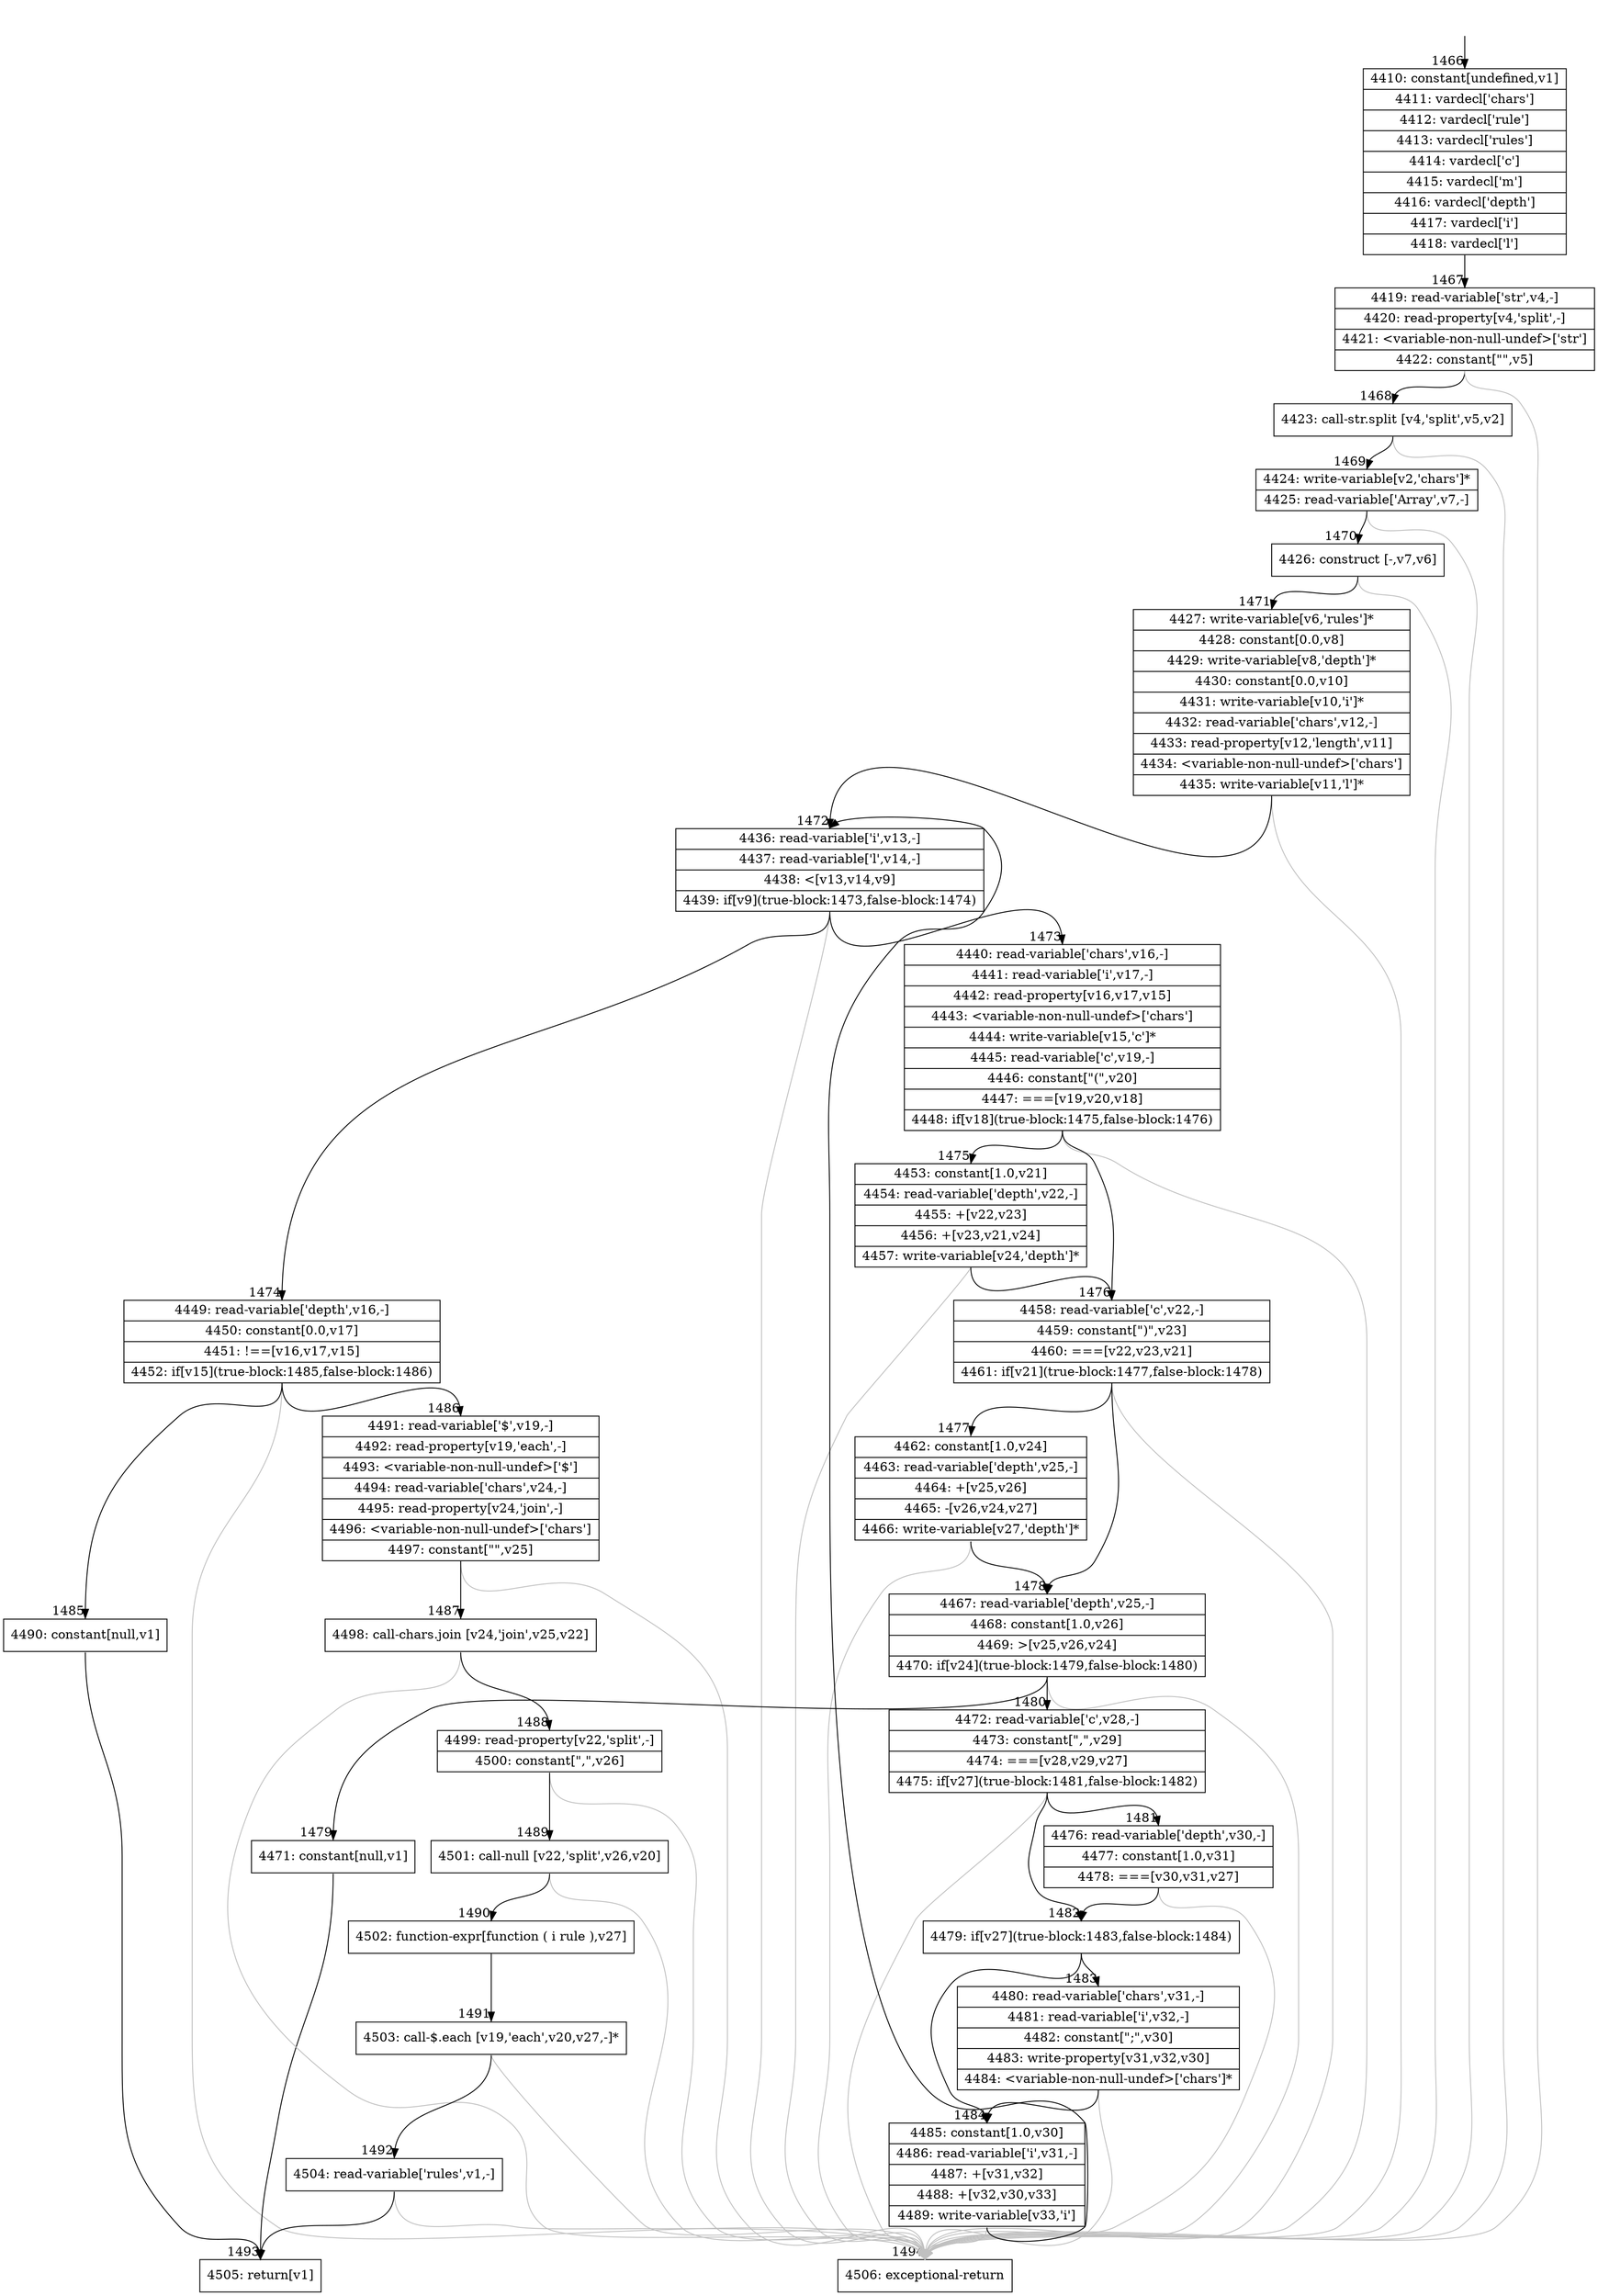 digraph {
rankdir="TD"
BB_entry119[shape=none,label=""];
BB_entry119 -> BB1466 [tailport=s, headport=n, headlabel="    1466"]
BB1466 [shape=record label="{4410: constant[undefined,v1]|4411: vardecl['chars']|4412: vardecl['rule']|4413: vardecl['rules']|4414: vardecl['c']|4415: vardecl['m']|4416: vardecl['depth']|4417: vardecl['i']|4418: vardecl['l']}" ] 
BB1466 -> BB1467 [tailport=s, headport=n, headlabel="      1467"]
BB1467 [shape=record label="{4419: read-variable['str',v4,-]|4420: read-property[v4,'split',-]|4421: \<variable-non-null-undef\>['str']|4422: constant[\"\",v5]}" ] 
BB1467 -> BB1468 [tailport=s, headport=n, headlabel="      1468"]
BB1467 -> BB1494 [tailport=s, headport=n, color=gray, headlabel="      1494"]
BB1468 [shape=record label="{4423: call-str.split [v4,'split',v5,v2]}" ] 
BB1468 -> BB1469 [tailport=s, headport=n, headlabel="      1469"]
BB1468 -> BB1494 [tailport=s, headport=n, color=gray]
BB1469 [shape=record label="{4424: write-variable[v2,'chars']*|4425: read-variable['Array',v7,-]}" ] 
BB1469 -> BB1470 [tailport=s, headport=n, headlabel="      1470"]
BB1469 -> BB1494 [tailport=s, headport=n, color=gray]
BB1470 [shape=record label="{4426: construct [-,v7,v6]}" ] 
BB1470 -> BB1471 [tailport=s, headport=n, headlabel="      1471"]
BB1470 -> BB1494 [tailport=s, headport=n, color=gray]
BB1471 [shape=record label="{4427: write-variable[v6,'rules']*|4428: constant[0.0,v8]|4429: write-variable[v8,'depth']*|4430: constant[0.0,v10]|4431: write-variable[v10,'i']*|4432: read-variable['chars',v12,-]|4433: read-property[v12,'length',v11]|4434: \<variable-non-null-undef\>['chars']|4435: write-variable[v11,'l']*}" ] 
BB1471 -> BB1472 [tailport=s, headport=n, headlabel="      1472"]
BB1471 -> BB1494 [tailport=s, headport=n, color=gray]
BB1472 [shape=record label="{4436: read-variable['i',v13,-]|4437: read-variable['l',v14,-]|4438: \<[v13,v14,v9]|4439: if[v9](true-block:1473,false-block:1474)}" ] 
BB1472 -> BB1473 [tailport=s, headport=n, headlabel="      1473"]
BB1472 -> BB1474 [tailport=s, headport=n, headlabel="      1474"]
BB1472 -> BB1494 [tailport=s, headport=n, color=gray]
BB1473 [shape=record label="{4440: read-variable['chars',v16,-]|4441: read-variable['i',v17,-]|4442: read-property[v16,v17,v15]|4443: \<variable-non-null-undef\>['chars']|4444: write-variable[v15,'c']*|4445: read-variable['c',v19,-]|4446: constant[\"(\",v20]|4447: ===[v19,v20,v18]|4448: if[v18](true-block:1475,false-block:1476)}" ] 
BB1473 -> BB1475 [tailport=s, headport=n, headlabel="      1475"]
BB1473 -> BB1476 [tailport=s, headport=n, headlabel="      1476"]
BB1473 -> BB1494 [tailport=s, headport=n, color=gray]
BB1474 [shape=record label="{4449: read-variable['depth',v16,-]|4450: constant[0.0,v17]|4451: !==[v16,v17,v15]|4452: if[v15](true-block:1485,false-block:1486)}" ] 
BB1474 -> BB1485 [tailport=s, headport=n, headlabel="      1485"]
BB1474 -> BB1486 [tailport=s, headport=n, headlabel="      1486"]
BB1474 -> BB1494 [tailport=s, headport=n, color=gray]
BB1475 [shape=record label="{4453: constant[1.0,v21]|4454: read-variable['depth',v22,-]|4455: +[v22,v23]|4456: +[v23,v21,v24]|4457: write-variable[v24,'depth']*}" ] 
BB1475 -> BB1476 [tailport=s, headport=n]
BB1475 -> BB1494 [tailport=s, headport=n, color=gray]
BB1476 [shape=record label="{4458: read-variable['c',v22,-]|4459: constant[\")\",v23]|4460: ===[v22,v23,v21]|4461: if[v21](true-block:1477,false-block:1478)}" ] 
BB1476 -> BB1477 [tailport=s, headport=n, headlabel="      1477"]
BB1476 -> BB1478 [tailport=s, headport=n, headlabel="      1478"]
BB1476 -> BB1494 [tailport=s, headport=n, color=gray]
BB1477 [shape=record label="{4462: constant[1.0,v24]|4463: read-variable['depth',v25,-]|4464: +[v25,v26]|4465: -[v26,v24,v27]|4466: write-variable[v27,'depth']*}" ] 
BB1477 -> BB1478 [tailport=s, headport=n]
BB1477 -> BB1494 [tailport=s, headport=n, color=gray]
BB1478 [shape=record label="{4467: read-variable['depth',v25,-]|4468: constant[1.0,v26]|4469: \>[v25,v26,v24]|4470: if[v24](true-block:1479,false-block:1480)}" ] 
BB1478 -> BB1479 [tailport=s, headport=n, headlabel="      1479"]
BB1478 -> BB1480 [tailport=s, headport=n, headlabel="      1480"]
BB1478 -> BB1494 [tailport=s, headport=n, color=gray]
BB1479 [shape=record label="{4471: constant[null,v1]}" ] 
BB1479 -> BB1493 [tailport=s, headport=n, headlabel="      1493"]
BB1480 [shape=record label="{4472: read-variable['c',v28,-]|4473: constant[\",\",v29]|4474: ===[v28,v29,v27]|4475: if[v27](true-block:1481,false-block:1482)}" ] 
BB1480 -> BB1482 [tailport=s, headport=n, headlabel="      1482"]
BB1480 -> BB1481 [tailport=s, headport=n, headlabel="      1481"]
BB1480 -> BB1494 [tailport=s, headport=n, color=gray]
BB1481 [shape=record label="{4476: read-variable['depth',v30,-]|4477: constant[1.0,v31]|4478: ===[v30,v31,v27]}" ] 
BB1481 -> BB1482 [tailport=s, headport=n]
BB1481 -> BB1494 [tailport=s, headport=n, color=gray]
BB1482 [shape=record label="{4479: if[v27](true-block:1483,false-block:1484)}" ] 
BB1482 -> BB1483 [tailport=s, headport=n, headlabel="      1483"]
BB1482 -> BB1484 [tailport=s, headport=n, headlabel="      1484"]
BB1483 [shape=record label="{4480: read-variable['chars',v31,-]|4481: read-variable['i',v32,-]|4482: constant[\";\",v30]|4483: write-property[v31,v32,v30]|4484: \<variable-non-null-undef\>['chars']*}" ] 
BB1483 -> BB1484 [tailport=s, headport=n]
BB1483 -> BB1494 [tailport=s, headport=n, color=gray]
BB1484 [shape=record label="{4485: constant[1.0,v30]|4486: read-variable['i',v31,-]|4487: +[v31,v32]|4488: +[v32,v30,v33]|4489: write-variable[v33,'i']}" ] 
BB1484 -> BB1472 [tailport=s, headport=n]
BB1484 -> BB1494 [tailport=s, headport=n, color=gray]
BB1485 [shape=record label="{4490: constant[null,v1]}" ] 
BB1485 -> BB1493 [tailport=s, headport=n]
BB1486 [shape=record label="{4491: read-variable['$',v19,-]|4492: read-property[v19,'each',-]|4493: \<variable-non-null-undef\>['$']|4494: read-variable['chars',v24,-]|4495: read-property[v24,'join',-]|4496: \<variable-non-null-undef\>['chars']|4497: constant[\"\",v25]}" ] 
BB1486 -> BB1487 [tailport=s, headport=n, headlabel="      1487"]
BB1486 -> BB1494 [tailport=s, headport=n, color=gray]
BB1487 [shape=record label="{4498: call-chars.join [v24,'join',v25,v22]}" ] 
BB1487 -> BB1488 [tailport=s, headport=n, headlabel="      1488"]
BB1487 -> BB1494 [tailport=s, headport=n, color=gray]
BB1488 [shape=record label="{4499: read-property[v22,'split',-]|4500: constant[\",\",v26]}" ] 
BB1488 -> BB1489 [tailport=s, headport=n, headlabel="      1489"]
BB1488 -> BB1494 [tailport=s, headport=n, color=gray]
BB1489 [shape=record label="{4501: call-null [v22,'split',v26,v20]}" ] 
BB1489 -> BB1490 [tailport=s, headport=n, headlabel="      1490"]
BB1489 -> BB1494 [tailport=s, headport=n, color=gray]
BB1490 [shape=record label="{4502: function-expr[function ( i rule ),v27]}" ] 
BB1490 -> BB1491 [tailport=s, headport=n, headlabel="      1491"]
BB1491 [shape=record label="{4503: call-$.each [v19,'each',v20,v27,-]*}" ] 
BB1491 -> BB1492 [tailport=s, headport=n, headlabel="      1492"]
BB1491 -> BB1494 [tailport=s, headport=n, color=gray]
BB1492 [shape=record label="{4504: read-variable['rules',v1,-]}" ] 
BB1492 -> BB1493 [tailport=s, headport=n]
BB1492 -> BB1494 [tailport=s, headport=n, color=gray]
BB1493 [shape=record label="{4505: return[v1]}" ] 
BB1494 [shape=record label="{4506: exceptional-return}" ] 
//#$~ 1269
}
